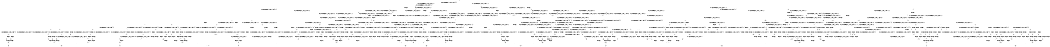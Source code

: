 digraph BCG {
size = "7, 10.5";
center = TRUE;
node [shape = circle];
0 [peripheries = 2];
0 -> 1 [label = "EX !0 !ATOMIC_EXCH_BRANCH (1, +1, TRUE, +0, 3, TRUE) !{0, 1, 2}"];
0 -> 2 [label = "EX !2 !ATOMIC_EXCH_BRANCH (1, +0, TRUE, +0, 1, TRUE) !{0, 1, 2}"];
0 -> 3 [label = "EX !1 !ATOMIC_EXCH_BRANCH (1, +1, TRUE, +0, 2, TRUE) !{0, 1, 2}"];
0 -> 4 [label = "EX !0 !ATOMIC_EXCH_BRANCH (1, +1, TRUE, +0, 3, TRUE) !{0, 1, 2}"];
1 -> 5 [label = "EX !2 !ATOMIC_EXCH_BRANCH (1, +0, TRUE, +0, 1, FALSE) !{0, 1, 2}"];
1 -> 6 [label = "EX !1 !ATOMIC_EXCH_BRANCH (1, +1, TRUE, +0, 2, FALSE) !{0, 1, 2}"];
1 -> 7 [label = "TERMINATE !0"];
2 -> 2 [label = "EX !2 !ATOMIC_EXCH_BRANCH (1, +0, TRUE, +0, 1, TRUE) !{0, 1, 2}"];
2 -> 8 [label = "EX !0 !ATOMIC_EXCH_BRANCH (1, +1, TRUE, +0, 3, TRUE) !{0, 1, 2}"];
2 -> 9 [label = "EX !1 !ATOMIC_EXCH_BRANCH (1, +1, TRUE, +0, 2, TRUE) !{0, 1, 2}"];
2 -> 10 [label = "EX !0 !ATOMIC_EXCH_BRANCH (1, +1, TRUE, +0, 3, TRUE) !{0, 1, 2}"];
3 -> 11 [label = "EX !0 !ATOMIC_EXCH_BRANCH (1, +1, TRUE, +0, 3, FALSE) !{0, 1, 2}"];
3 -> 12 [label = "EX !2 !ATOMIC_EXCH_BRANCH (1, +0, TRUE, +0, 1, FALSE) !{0, 1, 2}"];
3 -> 13 [label = "TERMINATE !1"];
3 -> 14 [label = "EX !0 !ATOMIC_EXCH_BRANCH (1, +1, TRUE, +0, 3, FALSE) !{0, 1, 2}"];
4 -> 15 [label = "EX !1 !ATOMIC_EXCH_BRANCH (1, +1, TRUE, +0, 2, FALSE) !{0, 1, 2}"];
4 -> 16 [label = "EX !2 !ATOMIC_EXCH_BRANCH (1, +0, TRUE, +0, 1, FALSE) !{0, 1, 2}"];
4 -> 17 [label = "EX !1 !ATOMIC_EXCH_BRANCH (1, +1, TRUE, +0, 2, FALSE) !{0, 1, 2}"];
4 -> 18 [label = "TERMINATE !0"];
5 -> 19 [label = "EX !1 !ATOMIC_EXCH_BRANCH (1, +1, TRUE, +0, 2, TRUE) !{0, 1, 2}"];
5 -> 20 [label = "TERMINATE !0"];
5 -> 21 [label = "TERMINATE !2"];
6 -> 22 [label = "EX !2 !ATOMIC_EXCH_BRANCH (1, +0, TRUE, +0, 1, FALSE) !{0, 1, 2}"];
6 -> 23 [label = "TERMINATE !0"];
6 -> 24 [label = "TERMINATE !1"];
7 -> 25 [label = "EX !2 !ATOMIC_EXCH_BRANCH (1, +0, TRUE, +0, 1, FALSE) !{1, 2}"];
7 -> 26 [label = "EX !1 !ATOMIC_EXCH_BRANCH (1, +1, TRUE, +0, 2, FALSE) !{1, 2}"];
7 -> 27 [label = "EX !1 !ATOMIC_EXCH_BRANCH (1, +1, TRUE, +0, 2, FALSE) !{1, 2}"];
8 -> 5 [label = "EX !2 !ATOMIC_EXCH_BRANCH (1, +0, TRUE, +0, 1, FALSE) !{0, 1, 2}"];
8 -> 28 [label = "EX !1 !ATOMIC_EXCH_BRANCH (1, +1, TRUE, +0, 2, FALSE) !{0, 1, 2}"];
8 -> 29 [label = "TERMINATE !0"];
9 -> 12 [label = "EX !2 !ATOMIC_EXCH_BRANCH (1, +0, TRUE, +0, 1, FALSE) !{0, 1, 2}"];
9 -> 30 [label = "EX !0 !ATOMIC_EXCH_BRANCH (1, +1, TRUE, +0, 3, FALSE) !{0, 1, 2}"];
9 -> 31 [label = "TERMINATE !1"];
9 -> 32 [label = "EX !0 !ATOMIC_EXCH_BRANCH (1, +1, TRUE, +0, 3, FALSE) !{0, 1, 2}"];
10 -> 33 [label = "EX !1 !ATOMIC_EXCH_BRANCH (1, +1, TRUE, +0, 2, FALSE) !{0, 1, 2}"];
10 -> 16 [label = "EX !2 !ATOMIC_EXCH_BRANCH (1, +0, TRUE, +0, 1, FALSE) !{0, 1, 2}"];
10 -> 34 [label = "EX !1 !ATOMIC_EXCH_BRANCH (1, +1, TRUE, +0, 2, FALSE) !{0, 1, 2}"];
10 -> 35 [label = "TERMINATE !0"];
11 -> 36 [label = "EX !0 !ATOMIC_EXCH_BRANCH (1, +0, TRUE, +1, 1, TRUE) !{0, 1, 2}"];
11 -> 37 [label = "EX !2 !ATOMIC_EXCH_BRANCH (1, +0, TRUE, +0, 1, FALSE) !{0, 1, 2}"];
11 -> 38 [label = "TERMINATE !1"];
11 -> 39 [label = "EX !0 !ATOMIC_EXCH_BRANCH (1, +0, TRUE, +1, 1, TRUE) !{0, 1, 2}"];
12 -> 19 [label = "EX !0 !ATOMIC_EXCH_BRANCH (1, +1, TRUE, +0, 3, TRUE) !{0, 1, 2}"];
12 -> 40 [label = "TERMINATE !2"];
12 -> 41 [label = "TERMINATE !1"];
12 -> 42 [label = "EX !0 !ATOMIC_EXCH_BRANCH (1, +1, TRUE, +0, 3, TRUE) !{0, 1, 2}"];
13 -> 43 [label = "EX !0 !ATOMIC_EXCH_BRANCH (1, +1, TRUE, +0, 3, FALSE) !{0, 2}"];
13 -> 44 [label = "EX !2 !ATOMIC_EXCH_BRANCH (1, +0, TRUE, +0, 1, FALSE) !{0, 2}"];
13 -> 45 [label = "EX !0 !ATOMIC_EXCH_BRANCH (1, +1, TRUE, +0, 3, FALSE) !{0, 2}"];
14 -> 39 [label = "EX !0 !ATOMIC_EXCH_BRANCH (1, +0, TRUE, +1, 1, TRUE) !{0, 1, 2}"];
14 -> 46 [label = "EX !2 !ATOMIC_EXCH_BRANCH (1, +0, TRUE, +0, 1, FALSE) !{0, 1, 2}"];
14 -> 47 [label = "TERMINATE !1"];
15 -> 48 [label = "EX !2 !ATOMIC_EXCH_BRANCH (1, +0, TRUE, +0, 1, FALSE) !{0, 1, 2}"];
15 -> 49 [label = "EX !2 !ATOMIC_EXCH_BRANCH (1, +0, TRUE, +0, 1, FALSE) !{0, 1, 2}"];
15 -> 50 [label = "TERMINATE !0"];
15 -> 51 [label = "TERMINATE !1"];
16 -> 52 [label = "EX !1 !ATOMIC_EXCH_BRANCH (1, +1, TRUE, +0, 2, TRUE) !{0, 1, 2}"];
16 -> 42 [label = "EX !1 !ATOMIC_EXCH_BRANCH (1, +1, TRUE, +0, 2, TRUE) !{0, 1, 2}"];
16 -> 53 [label = "TERMINATE !0"];
16 -> 54 [label = "TERMINATE !2"];
17 -> 55 [label = "EX !2 !ATOMIC_EXCH_BRANCH (1, +0, TRUE, +0, 1, FALSE) !{0, 1, 2}"];
17 -> 56 [label = "TERMINATE !0"];
17 -> 57 [label = "TERMINATE !1"];
18 -> 58 [label = "EX !2 !ATOMIC_EXCH_BRANCH (1, +0, TRUE, +0, 1, FALSE) !{1, 2}"];
18 -> 59 [label = "EX !1 !ATOMIC_EXCH_BRANCH (1, +1, TRUE, +0, 2, FALSE) !{1, 2}"];
19 -> 60 [label = "TERMINATE !0"];
19 -> 61 [label = "TERMINATE !2"];
19 -> 62 [label = "TERMINATE !1"];
20 -> 63 [label = "EX !1 !ATOMIC_EXCH_BRANCH (1, +1, TRUE, +0, 2, TRUE) !{1, 2}"];
20 -> 64 [label = "TERMINATE !2"];
20 -> 65 [label = "EX !1 !ATOMIC_EXCH_BRANCH (1, +1, TRUE, +0, 2, TRUE) !{1, 2}"];
21 -> 66 [label = "EX !1 !ATOMIC_EXCH_BRANCH (1, +1, TRUE, +0, 2, TRUE) !{0, 1}"];
21 -> 64 [label = "TERMINATE !0"];
22 -> 67 [label = "TERMINATE !0"];
22 -> 68 [label = "TERMINATE !2"];
22 -> 69 [label = "TERMINATE !1"];
23 -> 70 [label = "EX !2 !ATOMIC_EXCH_BRANCH (1, +0, TRUE, +0, 1, FALSE) !{1, 2}"];
23 -> 71 [label = "TERMINATE !1"];
24 -> 72 [label = "EX !2 !ATOMIC_EXCH_BRANCH (1, +0, TRUE, +0, 1, FALSE) !{0, 2}"];
24 -> 71 [label = "TERMINATE !0"];
25 -> 63 [label = "EX !1 !ATOMIC_EXCH_BRANCH (1, +1, TRUE, +0, 2, TRUE) !{1, 2}"];
25 -> 64 [label = "TERMINATE !2"];
25 -> 65 [label = "EX !1 !ATOMIC_EXCH_BRANCH (1, +1, TRUE, +0, 2, TRUE) !{1, 2}"];
26 -> 70 [label = "EX !2 !ATOMIC_EXCH_BRANCH (1, +0, TRUE, +0, 1, FALSE) !{1, 2}"];
26 -> 71 [label = "TERMINATE !1"];
27 -> 73 [label = "EX !2 !ATOMIC_EXCH_BRANCH (1, +0, TRUE, +0, 1, FALSE) !{1, 2}"];
27 -> 74 [label = "EX !2 !ATOMIC_EXCH_BRANCH (1, +0, TRUE, +0, 1, FALSE) !{1, 2}"];
27 -> 75 [label = "TERMINATE !1"];
28 -> 22 [label = "EX !2 !ATOMIC_EXCH_BRANCH (1, +0, TRUE, +0, 1, FALSE) !{0, 1, 2}"];
28 -> 76 [label = "TERMINATE !0"];
28 -> 77 [label = "TERMINATE !1"];
29 -> 25 [label = "EX !2 !ATOMIC_EXCH_BRANCH (1, +0, TRUE, +0, 1, FALSE) !{1, 2}"];
29 -> 78 [label = "EX !1 !ATOMIC_EXCH_BRANCH (1, +1, TRUE, +0, 2, FALSE) !{1, 2}"];
29 -> 79 [label = "EX !1 !ATOMIC_EXCH_BRANCH (1, +1, TRUE, +0, 2, FALSE) !{1, 2}"];
30 -> 80 [label = "EX !0 !ATOMIC_EXCH_BRANCH (1, +0, TRUE, +1, 1, TRUE) !{0, 1, 2}"];
30 -> 37 [label = "EX !2 !ATOMIC_EXCH_BRANCH (1, +0, TRUE, +0, 1, FALSE) !{0, 1, 2}"];
30 -> 81 [label = "TERMINATE !1"];
30 -> 82 [label = "EX !0 !ATOMIC_EXCH_BRANCH (1, +0, TRUE, +1, 1, TRUE) !{0, 1, 2}"];
31 -> 44 [label = "EX !2 !ATOMIC_EXCH_BRANCH (1, +0, TRUE, +0, 1, FALSE) !{0, 2}"];
31 -> 83 [label = "EX !0 !ATOMIC_EXCH_BRANCH (1, +1, TRUE, +0, 3, FALSE) !{0, 2}"];
31 -> 84 [label = "EX !0 !ATOMIC_EXCH_BRANCH (1, +1, TRUE, +0, 3, FALSE) !{0, 2}"];
32 -> 82 [label = "EX !0 !ATOMIC_EXCH_BRANCH (1, +0, TRUE, +1, 1, TRUE) !{0, 1, 2}"];
32 -> 46 [label = "EX !2 !ATOMIC_EXCH_BRANCH (1, +0, TRUE, +0, 1, FALSE) !{0, 1, 2}"];
32 -> 85 [label = "TERMINATE !1"];
33 -> 48 [label = "EX !2 !ATOMIC_EXCH_BRANCH (1, +0, TRUE, +0, 1, FALSE) !{0, 1, 2}"];
33 -> 49 [label = "EX !2 !ATOMIC_EXCH_BRANCH (1, +0, TRUE, +0, 1, FALSE) !{0, 1, 2}"];
33 -> 86 [label = "TERMINATE !0"];
33 -> 87 [label = "TERMINATE !1"];
34 -> 55 [label = "EX !2 !ATOMIC_EXCH_BRANCH (1, +0, TRUE, +0, 1, FALSE) !{0, 1, 2}"];
34 -> 88 [label = "TERMINATE !0"];
34 -> 89 [label = "TERMINATE !1"];
35 -> 58 [label = "EX !2 !ATOMIC_EXCH_BRANCH (1, +0, TRUE, +0, 1, FALSE) !{1, 2}"];
35 -> 90 [label = "EX !1 !ATOMIC_EXCH_BRANCH (1, +1, TRUE, +0, 2, FALSE) !{1, 2}"];
36 -> 91 [label = "EX !0 !ATOMIC_EXCH_BRANCH (1, +1, TRUE, +0, 3, TRUE) !{0, 1, 2}"];
36 -> 92 [label = "EX !2 !ATOMIC_EXCH_BRANCH (1, +0, TRUE, +0, 1, TRUE) !{0, 1, 2}"];
36 -> 93 [label = "TERMINATE !1"];
36 -> 94 [label = "EX !0 !ATOMIC_EXCH_BRANCH (1, +1, TRUE, +0, 3, TRUE) !{0, 1, 2}"];
37 -> 95 [label = "EX !0 !ATOMIC_EXCH_BRANCH (1, +0, TRUE, +1, 1, FALSE) !{0, 1, 2}"];
37 -> 96 [label = "TERMINATE !2"];
37 -> 97 [label = "TERMINATE !1"];
37 -> 98 [label = "EX !0 !ATOMIC_EXCH_BRANCH (1, +0, TRUE, +1, 1, FALSE) !{0, 1, 2}"];
38 -> 99 [label = "EX !0 !ATOMIC_EXCH_BRANCH (1, +0, TRUE, +1, 1, TRUE) !{0, 2}"];
38 -> 100 [label = "EX !2 !ATOMIC_EXCH_BRANCH (1, +0, TRUE, +0, 1, FALSE) !{0, 2}"];
38 -> 101 [label = "EX !0 !ATOMIC_EXCH_BRANCH (1, +0, TRUE, +1, 1, TRUE) !{0, 2}"];
39 -> 94 [label = "EX !0 !ATOMIC_EXCH_BRANCH (1, +1, TRUE, +0, 3, TRUE) !{0, 1, 2}"];
39 -> 102 [label = "EX !2 !ATOMIC_EXCH_BRANCH (1, +0, TRUE, +0, 1, TRUE) !{0, 1, 2}"];
39 -> 103 [label = "TERMINATE !1"];
40 -> 66 [label = "EX !0 !ATOMIC_EXCH_BRANCH (1, +1, TRUE, +0, 3, TRUE) !{0, 1}"];
40 -> 104 [label = "TERMINATE !1"];
40 -> 105 [label = "EX !0 !ATOMIC_EXCH_BRANCH (1, +1, TRUE, +0, 3, TRUE) !{0, 1}"];
41 -> 106 [label = "EX !0 !ATOMIC_EXCH_BRANCH (1, +1, TRUE, +0, 3, TRUE) !{0, 2}"];
41 -> 104 [label = "TERMINATE !2"];
41 -> 107 [label = "EX !0 !ATOMIC_EXCH_BRANCH (1, +1, TRUE, +0, 3, TRUE) !{0, 2}"];
42 -> 108 [label = "TERMINATE !0"];
42 -> 109 [label = "TERMINATE !2"];
42 -> 110 [label = "TERMINATE !1"];
43 -> 99 [label = "EX !0 !ATOMIC_EXCH_BRANCH (1, +0, TRUE, +1, 1, TRUE) !{0, 2}"];
43 -> 100 [label = "EX !2 !ATOMIC_EXCH_BRANCH (1, +0, TRUE, +0, 1, FALSE) !{0, 2}"];
43 -> 101 [label = "EX !0 !ATOMIC_EXCH_BRANCH (1, +0, TRUE, +1, 1, TRUE) !{0, 2}"];
44 -> 106 [label = "EX !0 !ATOMIC_EXCH_BRANCH (1, +1, TRUE, +0, 3, TRUE) !{0, 2}"];
44 -> 104 [label = "TERMINATE !2"];
44 -> 107 [label = "EX !0 !ATOMIC_EXCH_BRANCH (1, +1, TRUE, +0, 3, TRUE) !{0, 2}"];
45 -> 111 [label = "EX !2 !ATOMIC_EXCH_BRANCH (1, +0, TRUE, +0, 1, FALSE) !{0, 2}"];
45 -> 101 [label = "EX !0 !ATOMIC_EXCH_BRANCH (1, +0, TRUE, +1, 1, TRUE) !{0, 2}"];
45 -> 112 [label = "EX !2 !ATOMIC_EXCH_BRANCH (1, +0, TRUE, +0, 1, FALSE) !{0, 2}"];
46 -> 98 [label = "EX !0 !ATOMIC_EXCH_BRANCH (1, +0, TRUE, +1, 1, FALSE) !{0, 1, 2}"];
46 -> 113 [label = "TERMINATE !2"];
46 -> 114 [label = "TERMINATE !1"];
47 -> 115 [label = "EX !0 !ATOMIC_EXCH_BRANCH (1, +0, TRUE, +1, 1, TRUE) !{0, 2}"];
47 -> 116 [label = "EX !2 !ATOMIC_EXCH_BRANCH (1, +0, TRUE, +0, 1, FALSE) !{0, 2}"];
48 -> 117 [label = "TERMINATE !0"];
48 -> 118 [label = "TERMINATE !2"];
48 -> 119 [label = "TERMINATE !1"];
49 -> 120 [label = "TERMINATE !0"];
49 -> 121 [label = "TERMINATE !2"];
49 -> 122 [label = "TERMINATE !1"];
50 -> 123 [label = "EX !2 !ATOMIC_EXCH_BRANCH (1, +0, TRUE, +0, 1, FALSE) !{1, 2}"];
50 -> 124 [label = "TERMINATE !1"];
51 -> 125 [label = "EX !2 !ATOMIC_EXCH_BRANCH (1, +0, TRUE, +0, 1, FALSE) !{0, 2}"];
51 -> 124 [label = "TERMINATE !0"];
52 -> 126 [label = "TERMINATE !0"];
52 -> 127 [label = "TERMINATE !2"];
52 -> 128 [label = "TERMINATE !1"];
53 -> 129 [label = "EX !1 !ATOMIC_EXCH_BRANCH (1, +1, TRUE, +0, 2, TRUE) !{1, 2}"];
53 -> 130 [label = "TERMINATE !2"];
54 -> 131 [label = "EX !1 !ATOMIC_EXCH_BRANCH (1, +1, TRUE, +0, 2, TRUE) !{0, 1}"];
54 -> 130 [label = "TERMINATE !0"];
55 -> 132 [label = "TERMINATE !0"];
55 -> 133 [label = "TERMINATE !2"];
55 -> 134 [label = "TERMINATE !1"];
56 -> 135 [label = "EX !2 !ATOMIC_EXCH_BRANCH (1, +0, TRUE, +0, 1, FALSE) !{1, 2}"];
56 -> 136 [label = "TERMINATE !1"];
57 -> 137 [label = "EX !2 !ATOMIC_EXCH_BRANCH (1, +0, TRUE, +0, 1, FALSE) !{0, 2}"];
57 -> 136 [label = "TERMINATE !0"];
58 -> 129 [label = "EX !1 !ATOMIC_EXCH_BRANCH (1, +1, TRUE, +0, 2, TRUE) !{1, 2}"];
58 -> 130 [label = "TERMINATE !2"];
59 -> 135 [label = "EX !2 !ATOMIC_EXCH_BRANCH (1, +0, TRUE, +0, 1, FALSE) !{1, 2}"];
59 -> 136 [label = "TERMINATE !1"];
60 -> 138 [label = "TERMINATE !2"];
60 -> 139 [label = "TERMINATE !1"];
61 -> 138 [label = "TERMINATE !0"];
61 -> 140 [label = "TERMINATE !1"];
62 -> 139 [label = "TERMINATE !0"];
62 -> 140 [label = "TERMINATE !2"];
63 -> 138 [label = "TERMINATE !2"];
63 -> 139 [label = "TERMINATE !1"];
64 -> 141 [label = "EX !1 !ATOMIC_EXCH_BRANCH (1, +1, TRUE, +0, 2, TRUE) !{1}"];
64 -> 142 [label = "EX !1 !ATOMIC_EXCH_BRANCH (1, +1, TRUE, +0, 2, TRUE) !{1}"];
65 -> 143 [label = "TERMINATE !2"];
65 -> 144 [label = "TERMINATE !1"];
66 -> 138 [label = "TERMINATE !0"];
66 -> 140 [label = "TERMINATE !1"];
67 -> 145 [label = "TERMINATE !2"];
67 -> 146 [label = "TERMINATE !1"];
68 -> 145 [label = "TERMINATE !0"];
68 -> 147 [label = "TERMINATE !1"];
69 -> 146 [label = "TERMINATE !0"];
69 -> 147 [label = "TERMINATE !2"];
70 -> 145 [label = "TERMINATE !2"];
70 -> 146 [label = "TERMINATE !1"];
71 -> 148 [label = "EX !2 !ATOMIC_EXCH_BRANCH (1, +0, TRUE, +0, 1, FALSE) !{2}"];
71 -> 149 [label = "EX !2 !ATOMIC_EXCH_BRANCH (1, +0, TRUE, +0, 1, FALSE) !{2}"];
72 -> 146 [label = "TERMINATE !0"];
72 -> 147 [label = "TERMINATE !2"];
73 -> 150 [label = "TERMINATE !2"];
73 -> 151 [label = "TERMINATE !1"];
74 -> 152 [label = "TERMINATE !2"];
74 -> 153 [label = "TERMINATE !1"];
75 -> 154 [label = "EX !2 !ATOMIC_EXCH_BRANCH (1, +0, TRUE, +0, 1, FALSE) !{2}"];
76 -> 70 [label = "EX !2 !ATOMIC_EXCH_BRANCH (1, +0, TRUE, +0, 1, FALSE) !{1, 2}"];
76 -> 155 [label = "TERMINATE !1"];
77 -> 72 [label = "EX !2 !ATOMIC_EXCH_BRANCH (1, +0, TRUE, +0, 1, FALSE) !{0, 2}"];
77 -> 155 [label = "TERMINATE !0"];
78 -> 70 [label = "EX !2 !ATOMIC_EXCH_BRANCH (1, +0, TRUE, +0, 1, FALSE) !{1, 2}"];
78 -> 155 [label = "TERMINATE !1"];
79 -> 73 [label = "EX !2 !ATOMIC_EXCH_BRANCH (1, +0, TRUE, +0, 1, FALSE) !{1, 2}"];
79 -> 74 [label = "EX !2 !ATOMIC_EXCH_BRANCH (1, +0, TRUE, +0, 1, FALSE) !{1, 2}"];
79 -> 156 [label = "TERMINATE !1"];
80 -> 157 [label = "EX !0 !ATOMIC_EXCH_BRANCH (1, +1, TRUE, +0, 3, TRUE) !{0, 1, 2}"];
80 -> 92 [label = "EX !2 !ATOMIC_EXCH_BRANCH (1, +0, TRUE, +0, 1, TRUE) !{0, 1, 2}"];
80 -> 158 [label = "TERMINATE !1"];
80 -> 159 [label = "EX !0 !ATOMIC_EXCH_BRANCH (1, +1, TRUE, +0, 3, TRUE) !{0, 1, 2}"];
81 -> 160 [label = "EX !0 !ATOMIC_EXCH_BRANCH (1, +0, TRUE, +1, 1, TRUE) !{0, 2}"];
81 -> 100 [label = "EX !2 !ATOMIC_EXCH_BRANCH (1, +0, TRUE, +0, 1, FALSE) !{0, 2}"];
81 -> 161 [label = "EX !0 !ATOMIC_EXCH_BRANCH (1, +0, TRUE, +1, 1, TRUE) !{0, 2}"];
82 -> 159 [label = "EX !0 !ATOMIC_EXCH_BRANCH (1, +1, TRUE, +0, 3, TRUE) !{0, 1, 2}"];
82 -> 102 [label = "EX !2 !ATOMIC_EXCH_BRANCH (1, +0, TRUE, +0, 1, TRUE) !{0, 1, 2}"];
82 -> 162 [label = "TERMINATE !1"];
83 -> 160 [label = "EX !0 !ATOMIC_EXCH_BRANCH (1, +0, TRUE, +1, 1, TRUE) !{0, 2}"];
83 -> 100 [label = "EX !2 !ATOMIC_EXCH_BRANCH (1, +0, TRUE, +0, 1, FALSE) !{0, 2}"];
83 -> 161 [label = "EX !0 !ATOMIC_EXCH_BRANCH (1, +0, TRUE, +1, 1, TRUE) !{0, 2}"];
84 -> 111 [label = "EX !2 !ATOMIC_EXCH_BRANCH (1, +0, TRUE, +0, 1, FALSE) !{0, 2}"];
84 -> 161 [label = "EX !0 !ATOMIC_EXCH_BRANCH (1, +0, TRUE, +1, 1, TRUE) !{0, 2}"];
84 -> 112 [label = "EX !2 !ATOMIC_EXCH_BRANCH (1, +0, TRUE, +0, 1, FALSE) !{0, 2}"];
85 -> 163 [label = "EX !0 !ATOMIC_EXCH_BRANCH (1, +0, TRUE, +1, 1, TRUE) !{0, 2}"];
85 -> 116 [label = "EX !2 !ATOMIC_EXCH_BRANCH (1, +0, TRUE, +0, 1, FALSE) !{0, 2}"];
86 -> 123 [label = "EX !2 !ATOMIC_EXCH_BRANCH (1, +0, TRUE, +0, 1, FALSE) !{1, 2}"];
86 -> 164 [label = "TERMINATE !1"];
87 -> 125 [label = "EX !2 !ATOMIC_EXCH_BRANCH (1, +0, TRUE, +0, 1, FALSE) !{0, 2}"];
87 -> 164 [label = "TERMINATE !0"];
88 -> 135 [label = "EX !2 !ATOMIC_EXCH_BRANCH (1, +0, TRUE, +0, 1, FALSE) !{1, 2}"];
88 -> 165 [label = "TERMINATE !1"];
89 -> 137 [label = "EX !2 !ATOMIC_EXCH_BRANCH (1, +0, TRUE, +0, 1, FALSE) !{0, 2}"];
89 -> 165 [label = "TERMINATE !0"];
90 -> 135 [label = "EX !2 !ATOMIC_EXCH_BRANCH (1, +0, TRUE, +0, 1, FALSE) !{1, 2}"];
90 -> 165 [label = "TERMINATE !1"];
91 -> 22 [label = "EX !2 !ATOMIC_EXCH_BRANCH (1, +0, TRUE, +0, 1, FALSE) !{0, 1, 2}"];
91 -> 23 [label = "TERMINATE !0"];
91 -> 24 [label = "TERMINATE !1"];
92 -> 157 [label = "EX !0 !ATOMIC_EXCH_BRANCH (1, +1, TRUE, +0, 3, TRUE) !{0, 1, 2}"];
92 -> 92 [label = "EX !2 !ATOMIC_EXCH_BRANCH (1, +0, TRUE, +0, 1, TRUE) !{0, 1, 2}"];
92 -> 158 [label = "TERMINATE !1"];
92 -> 159 [label = "EX !0 !ATOMIC_EXCH_BRANCH (1, +1, TRUE, +0, 3, TRUE) !{0, 1, 2}"];
93 -> 166 [label = "EX !0 !ATOMIC_EXCH_BRANCH (1, +1, TRUE, +0, 3, TRUE) !{0, 2}"];
93 -> 167 [label = "EX !2 !ATOMIC_EXCH_BRANCH (1, +0, TRUE, +0, 1, TRUE) !{0, 2}"];
93 -> 168 [label = "EX !0 !ATOMIC_EXCH_BRANCH (1, +1, TRUE, +0, 3, TRUE) !{0, 2}"];
94 -> 55 [label = "EX !2 !ATOMIC_EXCH_BRANCH (1, +0, TRUE, +0, 1, FALSE) !{0, 1, 2}"];
94 -> 56 [label = "TERMINATE !0"];
94 -> 57 [label = "TERMINATE !1"];
95 -> 67 [label = "TERMINATE !0"];
95 -> 68 [label = "TERMINATE !2"];
95 -> 69 [label = "TERMINATE !1"];
96 -> 169 [label = "EX !0 !ATOMIC_EXCH_BRANCH (1, +0, TRUE, +1, 1, FALSE) !{0, 1}"];
96 -> 170 [label = "TERMINATE !1"];
96 -> 171 [label = "EX !0 !ATOMIC_EXCH_BRANCH (1, +0, TRUE, +1, 1, FALSE) !{0, 1}"];
97 -> 172 [label = "EX !0 !ATOMIC_EXCH_BRANCH (1, +0, TRUE, +1, 1, FALSE) !{0, 2}"];
97 -> 170 [label = "TERMINATE !2"];
97 -> 173 [label = "EX !0 !ATOMIC_EXCH_BRANCH (1, +0, TRUE, +1, 1, FALSE) !{0, 2}"];
98 -> 132 [label = "TERMINATE !0"];
98 -> 133 [label = "TERMINATE !2"];
98 -> 134 [label = "TERMINATE !1"];
99 -> 166 [label = "EX !0 !ATOMIC_EXCH_BRANCH (1, +1, TRUE, +0, 3, TRUE) !{0, 2}"];
99 -> 167 [label = "EX !2 !ATOMIC_EXCH_BRANCH (1, +0, TRUE, +0, 1, TRUE) !{0, 2}"];
99 -> 168 [label = "EX !0 !ATOMIC_EXCH_BRANCH (1, +1, TRUE, +0, 3, TRUE) !{0, 2}"];
100 -> 172 [label = "EX !0 !ATOMIC_EXCH_BRANCH (1, +0, TRUE, +1, 1, FALSE) !{0, 2}"];
100 -> 170 [label = "TERMINATE !2"];
100 -> 173 [label = "EX !0 !ATOMIC_EXCH_BRANCH (1, +0, TRUE, +1, 1, FALSE) !{0, 2}"];
101 -> 174 [label = "EX !2 !ATOMIC_EXCH_BRANCH (1, +0, TRUE, +0, 1, TRUE) !{0, 2}"];
101 -> 168 [label = "EX !0 !ATOMIC_EXCH_BRANCH (1, +1, TRUE, +0, 3, TRUE) !{0, 2}"];
101 -> 175 [label = "EX !2 !ATOMIC_EXCH_BRANCH (1, +0, TRUE, +0, 1, TRUE) !{0, 2}"];
102 -> 159 [label = "EX !0 !ATOMIC_EXCH_BRANCH (1, +1, TRUE, +0, 3, TRUE) !{0, 1, 2}"];
102 -> 102 [label = "EX !2 !ATOMIC_EXCH_BRANCH (1, +0, TRUE, +0, 1, TRUE) !{0, 1, 2}"];
102 -> 162 [label = "TERMINATE !1"];
103 -> 176 [label = "EX !0 !ATOMIC_EXCH_BRANCH (1, +1, TRUE, +0, 3, TRUE) !{0, 2}"];
103 -> 177 [label = "EX !2 !ATOMIC_EXCH_BRANCH (1, +0, TRUE, +0, 1, TRUE) !{0, 2}"];
104 -> 178 [label = "EX !0 !ATOMIC_EXCH_BRANCH (1, +1, TRUE, +0, 3, TRUE) !{0}"];
104 -> 179 [label = "EX !0 !ATOMIC_EXCH_BRANCH (1, +1, TRUE, +0, 3, TRUE) !{0}"];
105 -> 180 [label = "TERMINATE !0"];
105 -> 181 [label = "TERMINATE !1"];
106 -> 139 [label = "TERMINATE !0"];
106 -> 140 [label = "TERMINATE !2"];
107 -> 182 [label = "TERMINATE !0"];
107 -> 183 [label = "TERMINATE !2"];
108 -> 184 [label = "TERMINATE !2"];
108 -> 185 [label = "TERMINATE !1"];
109 -> 184 [label = "TERMINATE !0"];
109 -> 186 [label = "TERMINATE !1"];
110 -> 185 [label = "TERMINATE !0"];
110 -> 186 [label = "TERMINATE !2"];
111 -> 187 [label = "EX !0 !ATOMIC_EXCH_BRANCH (1, +0, TRUE, +1, 1, FALSE) !{0, 2}"];
111 -> 188 [label = "TERMINATE !2"];
111 -> 173 [label = "EX !0 !ATOMIC_EXCH_BRANCH (1, +0, TRUE, +1, 1, FALSE) !{0, 2}"];
112 -> 173 [label = "EX !0 !ATOMIC_EXCH_BRANCH (1, +0, TRUE, +1, 1, FALSE) !{0, 2}"];
112 -> 189 [label = "TERMINATE !2"];
113 -> 190 [label = "EX !0 !ATOMIC_EXCH_BRANCH (1, +0, TRUE, +1, 1, FALSE) !{0, 1}"];
113 -> 191 [label = "TERMINATE !1"];
114 -> 192 [label = "EX !0 !ATOMIC_EXCH_BRANCH (1, +0, TRUE, +1, 1, FALSE) !{0, 2}"];
114 -> 191 [label = "TERMINATE !2"];
115 -> 176 [label = "EX !0 !ATOMIC_EXCH_BRANCH (1, +1, TRUE, +0, 3, TRUE) !{0, 2}"];
115 -> 177 [label = "EX !2 !ATOMIC_EXCH_BRANCH (1, +0, TRUE, +0, 1, TRUE) !{0, 2}"];
116 -> 192 [label = "EX !0 !ATOMIC_EXCH_BRANCH (1, +0, TRUE, +1, 1, FALSE) !{0, 2}"];
116 -> 191 [label = "TERMINATE !2"];
117 -> 193 [label = "TERMINATE !2"];
117 -> 194 [label = "TERMINATE !1"];
118 -> 193 [label = "TERMINATE !0"];
118 -> 195 [label = "TERMINATE !1"];
119 -> 194 [label = "TERMINATE !0"];
119 -> 195 [label = "TERMINATE !2"];
120 -> 196 [label = "TERMINATE !2"];
120 -> 197 [label = "TERMINATE !1"];
121 -> 196 [label = "TERMINATE !0"];
121 -> 198 [label = "TERMINATE !1"];
122 -> 197 [label = "TERMINATE !0"];
122 -> 198 [label = "TERMINATE !2"];
123 -> 196 [label = "TERMINATE !2"];
123 -> 197 [label = "TERMINATE !1"];
124 -> 199 [label = "EX !2 !ATOMIC_EXCH_BRANCH (1, +0, TRUE, +0, 1, FALSE) !{2}"];
125 -> 197 [label = "TERMINATE !0"];
125 -> 198 [label = "TERMINATE !2"];
126 -> 200 [label = "TERMINATE !2"];
126 -> 201 [label = "TERMINATE !1"];
127 -> 200 [label = "TERMINATE !0"];
127 -> 202 [label = "TERMINATE !1"];
128 -> 201 [label = "TERMINATE !0"];
128 -> 202 [label = "TERMINATE !2"];
129 -> 184 [label = "TERMINATE !2"];
129 -> 185 [label = "TERMINATE !1"];
130 -> 203 [label = "EX !1 !ATOMIC_EXCH_BRANCH (1, +1, TRUE, +0, 2, TRUE) !{1}"];
131 -> 184 [label = "TERMINATE !0"];
131 -> 186 [label = "TERMINATE !1"];
132 -> 204 [label = "TERMINATE !2"];
132 -> 205 [label = "TERMINATE !1"];
133 -> 204 [label = "TERMINATE !0"];
133 -> 206 [label = "TERMINATE !1"];
134 -> 205 [label = "TERMINATE !0"];
134 -> 206 [label = "TERMINATE !2"];
135 -> 204 [label = "TERMINATE !2"];
135 -> 205 [label = "TERMINATE !1"];
136 -> 207 [label = "EX !2 !ATOMIC_EXCH_BRANCH (1, +0, TRUE, +0, 1, FALSE) !{2}"];
137 -> 205 [label = "TERMINATE !0"];
137 -> 206 [label = "TERMINATE !2"];
138 -> 208 [label = "TERMINATE !1"];
139 -> 208 [label = "TERMINATE !2"];
140 -> 208 [label = "TERMINATE !0"];
141 -> 208 [label = "TERMINATE !1"];
142 -> 209 [label = "TERMINATE !1"];
143 -> 210 [label = "TERMINATE !1"];
144 -> 210 [label = "TERMINATE !2"];
145 -> 211 [label = "TERMINATE !1"];
146 -> 211 [label = "TERMINATE !2"];
147 -> 211 [label = "TERMINATE !0"];
148 -> 211 [label = "TERMINATE !2"];
149 -> 212 [label = "TERMINATE !2"];
150 -> 213 [label = "TERMINATE !1"];
151 -> 213 [label = "TERMINATE !2"];
152 -> 214 [label = "TERMINATE !1"];
153 -> 214 [label = "TERMINATE !2"];
154 -> 214 [label = "TERMINATE !2"];
155 -> 148 [label = "EX !2 !ATOMIC_EXCH_BRANCH (1, +0, TRUE, +0, 1, FALSE) !{2}"];
155 -> 149 [label = "EX !2 !ATOMIC_EXCH_BRANCH (1, +0, TRUE, +0, 1, FALSE) !{2}"];
156 -> 154 [label = "EX !2 !ATOMIC_EXCH_BRANCH (1, +0, TRUE, +0, 1, FALSE) !{2}"];
157 -> 22 [label = "EX !2 !ATOMIC_EXCH_BRANCH (1, +0, TRUE, +0, 1, FALSE) !{0, 1, 2}"];
157 -> 76 [label = "TERMINATE !0"];
157 -> 77 [label = "TERMINATE !1"];
158 -> 215 [label = "EX !0 !ATOMIC_EXCH_BRANCH (1, +1, TRUE, +0, 3, TRUE) !{0, 2}"];
158 -> 167 [label = "EX !2 !ATOMIC_EXCH_BRANCH (1, +0, TRUE, +0, 1, TRUE) !{0, 2}"];
158 -> 216 [label = "EX !0 !ATOMIC_EXCH_BRANCH (1, +1, TRUE, +0, 3, TRUE) !{0, 2}"];
159 -> 55 [label = "EX !2 !ATOMIC_EXCH_BRANCH (1, +0, TRUE, +0, 1, FALSE) !{0, 1, 2}"];
159 -> 88 [label = "TERMINATE !0"];
159 -> 89 [label = "TERMINATE !1"];
160 -> 215 [label = "EX !0 !ATOMIC_EXCH_BRANCH (1, +1, TRUE, +0, 3, TRUE) !{0, 2}"];
160 -> 167 [label = "EX !2 !ATOMIC_EXCH_BRANCH (1, +0, TRUE, +0, 1, TRUE) !{0, 2}"];
160 -> 216 [label = "EX !0 !ATOMIC_EXCH_BRANCH (1, +1, TRUE, +0, 3, TRUE) !{0, 2}"];
161 -> 174 [label = "EX !2 !ATOMIC_EXCH_BRANCH (1, +0, TRUE, +0, 1, TRUE) !{0, 2}"];
161 -> 216 [label = "EX !0 !ATOMIC_EXCH_BRANCH (1, +1, TRUE, +0, 3, TRUE) !{0, 2}"];
161 -> 175 [label = "EX !2 !ATOMIC_EXCH_BRANCH (1, +0, TRUE, +0, 1, TRUE) !{0, 2}"];
162 -> 217 [label = "EX !0 !ATOMIC_EXCH_BRANCH (1, +1, TRUE, +0, 3, TRUE) !{0, 2}"];
162 -> 177 [label = "EX !2 !ATOMIC_EXCH_BRANCH (1, +0, TRUE, +0, 1, TRUE) !{0, 2}"];
163 -> 217 [label = "EX !0 !ATOMIC_EXCH_BRANCH (1, +1, TRUE, +0, 3, TRUE) !{0, 2}"];
163 -> 177 [label = "EX !2 !ATOMIC_EXCH_BRANCH (1, +0, TRUE, +0, 1, TRUE) !{0, 2}"];
164 -> 199 [label = "EX !2 !ATOMIC_EXCH_BRANCH (1, +0, TRUE, +0, 1, FALSE) !{2}"];
165 -> 207 [label = "EX !2 !ATOMIC_EXCH_BRANCH (1, +0, TRUE, +0, 1, FALSE) !{2}"];
166 -> 72 [label = "EX !2 !ATOMIC_EXCH_BRANCH (1, +0, TRUE, +0, 1, FALSE) !{0, 2}"];
166 -> 71 [label = "TERMINATE !0"];
167 -> 215 [label = "EX !0 !ATOMIC_EXCH_BRANCH (1, +1, TRUE, +0, 3, TRUE) !{0, 2}"];
167 -> 167 [label = "EX !2 !ATOMIC_EXCH_BRANCH (1, +0, TRUE, +0, 1, TRUE) !{0, 2}"];
167 -> 216 [label = "EX !0 !ATOMIC_EXCH_BRANCH (1, +1, TRUE, +0, 3, TRUE) !{0, 2}"];
168 -> 218 [label = "EX !2 !ATOMIC_EXCH_BRANCH (1, +0, TRUE, +0, 1, FALSE) !{0, 2}"];
168 -> 219 [label = "EX !2 !ATOMIC_EXCH_BRANCH (1, +0, TRUE, +0, 1, FALSE) !{0, 2}"];
168 -> 220 [label = "TERMINATE !0"];
169 -> 145 [label = "TERMINATE !0"];
169 -> 147 [label = "TERMINATE !1"];
170 -> 221 [label = "EX !0 !ATOMIC_EXCH_BRANCH (1, +0, TRUE, +1, 1, FALSE) !{0}"];
170 -> 222 [label = "EX !0 !ATOMIC_EXCH_BRANCH (1, +0, TRUE, +1, 1, FALSE) !{0}"];
171 -> 223 [label = "TERMINATE !0"];
171 -> 224 [label = "TERMINATE !1"];
172 -> 146 [label = "TERMINATE !0"];
172 -> 147 [label = "TERMINATE !2"];
173 -> 225 [label = "TERMINATE !0"];
173 -> 226 [label = "TERMINATE !2"];
174 -> 227 [label = "EX !0 !ATOMIC_EXCH_BRANCH (1, +1, TRUE, +0, 3, TRUE) !{0, 2}"];
174 -> 174 [label = "EX !2 !ATOMIC_EXCH_BRANCH (1, +0, TRUE, +0, 1, TRUE) !{0, 2}"];
174 -> 216 [label = "EX !0 !ATOMIC_EXCH_BRANCH (1, +1, TRUE, +0, 3, TRUE) !{0, 2}"];
175 -> 174 [label = "EX !2 !ATOMIC_EXCH_BRANCH (1, +0, TRUE, +0, 1, TRUE) !{0, 2}"];
175 -> 216 [label = "EX !0 !ATOMIC_EXCH_BRANCH (1, +1, TRUE, +0, 3, TRUE) !{0, 2}"];
175 -> 175 [label = "EX !2 !ATOMIC_EXCH_BRANCH (1, +0, TRUE, +0, 1, TRUE) !{0, 2}"];
176 -> 137 [label = "EX !2 !ATOMIC_EXCH_BRANCH (1, +0, TRUE, +0, 1, FALSE) !{0, 2}"];
176 -> 136 [label = "TERMINATE !0"];
177 -> 217 [label = "EX !0 !ATOMIC_EXCH_BRANCH (1, +1, TRUE, +0, 3, TRUE) !{0, 2}"];
177 -> 177 [label = "EX !2 !ATOMIC_EXCH_BRANCH (1, +0, TRUE, +0, 1, TRUE) !{0, 2}"];
178 -> 208 [label = "TERMINATE !0"];
179 -> 228 [label = "TERMINATE !0"];
180 -> 229 [label = "TERMINATE !1"];
181 -> 229 [label = "TERMINATE !0"];
182 -> 230 [label = "TERMINATE !2"];
183 -> 230 [label = "TERMINATE !0"];
184 -> 231 [label = "TERMINATE !1"];
185 -> 231 [label = "TERMINATE !2"];
186 -> 231 [label = "TERMINATE !0"];
187 -> 232 [label = "TERMINATE !0"];
187 -> 233 [label = "TERMINATE !2"];
188 -> 234 [label = "EX !0 !ATOMIC_EXCH_BRANCH (1, +0, TRUE, +1, 1, FALSE) !{0}"];
189 -> 235 [label = "EX !0 !ATOMIC_EXCH_BRANCH (1, +0, TRUE, +1, 1, FALSE) !{0}"];
190 -> 204 [label = "TERMINATE !0"];
190 -> 206 [label = "TERMINATE !1"];
191 -> 236 [label = "EX !0 !ATOMIC_EXCH_BRANCH (1, +0, TRUE, +1, 1, FALSE) !{0}"];
192 -> 205 [label = "TERMINATE !0"];
192 -> 206 [label = "TERMINATE !2"];
193 -> 237 [label = "TERMINATE !1"];
194 -> 237 [label = "TERMINATE !2"];
195 -> 237 [label = "TERMINATE !0"];
196 -> 238 [label = "TERMINATE !1"];
197 -> 238 [label = "TERMINATE !2"];
198 -> 238 [label = "TERMINATE !0"];
199 -> 238 [label = "TERMINATE !2"];
200 -> 239 [label = "TERMINATE !1"];
201 -> 239 [label = "TERMINATE !2"];
202 -> 239 [label = "TERMINATE !0"];
203 -> 231 [label = "TERMINATE !1"];
204 -> 240 [label = "TERMINATE !1"];
205 -> 240 [label = "TERMINATE !2"];
206 -> 240 [label = "TERMINATE !0"];
207 -> 240 [label = "TERMINATE !2"];
208 -> 241 [label = "exit"];
209 -> 242 [label = "exit"];
210 -> 243 [label = "exit"];
211 -> 241 [label = "exit"];
212 -> 244 [label = "exit"];
213 -> 245 [label = "exit"];
214 -> 243 [label = "exit"];
215 -> 72 [label = "EX !2 !ATOMIC_EXCH_BRANCH (1, +0, TRUE, +0, 1, FALSE) !{0, 2}"];
215 -> 155 [label = "TERMINATE !0"];
216 -> 218 [label = "EX !2 !ATOMIC_EXCH_BRANCH (1, +0, TRUE, +0, 1, FALSE) !{0, 2}"];
216 -> 219 [label = "EX !2 !ATOMIC_EXCH_BRANCH (1, +0, TRUE, +0, 1, FALSE) !{0, 2}"];
216 -> 246 [label = "TERMINATE !0"];
217 -> 137 [label = "EX !2 !ATOMIC_EXCH_BRANCH (1, +0, TRUE, +0, 1, FALSE) !{0, 2}"];
217 -> 165 [label = "TERMINATE !0"];
218 -> 232 [label = "TERMINATE !0"];
218 -> 233 [label = "TERMINATE !2"];
219 -> 225 [label = "TERMINATE !0"];
219 -> 226 [label = "TERMINATE !2"];
220 -> 247 [label = "EX !2 !ATOMIC_EXCH_BRANCH (1, +0, TRUE, +0, 1, FALSE) !{2}"];
221 -> 211 [label = "TERMINATE !0"];
222 -> 248 [label = "TERMINATE !0"];
223 -> 249 [label = "TERMINATE !1"];
224 -> 249 [label = "TERMINATE !0"];
225 -> 250 [label = "TERMINATE !2"];
226 -> 250 [label = "TERMINATE !0"];
227 -> 218 [label = "EX !2 !ATOMIC_EXCH_BRANCH (1, +0, TRUE, +0, 1, FALSE) !{0, 2}"];
227 -> 251 [label = "TERMINATE !0"];
228 -> 252 [label = "exit"];
229 -> 253 [label = "exit"];
230 -> 254 [label = "exit"];
231 -> 255 [label = "exit"];
232 -> 256 [label = "TERMINATE !2"];
233 -> 256 [label = "TERMINATE !0"];
234 -> 256 [label = "TERMINATE !0"];
235 -> 250 [label = "TERMINATE !0"];
236 -> 240 [label = "TERMINATE !0"];
237 -> 257 [label = "exit"];
238 -> 258 [label = "exit"];
239 -> 258 [label = "exit"];
240 -> 255 [label = "exit"];
246 -> 247 [label = "EX !2 !ATOMIC_EXCH_BRANCH (1, +0, TRUE, +0, 1, FALSE) !{2}"];
247 -> 250 [label = "TERMINATE !2"];
248 -> 252 [label = "exit"];
249 -> 253 [label = "exit"];
250 -> 254 [label = "exit"];
251 -> 259 [label = "EX !2 !ATOMIC_EXCH_BRANCH (1, +0, TRUE, +0, 1, FALSE) !{2}"];
256 -> 260 [label = "exit"];
259 -> 256 [label = "TERMINATE !2"];
}
